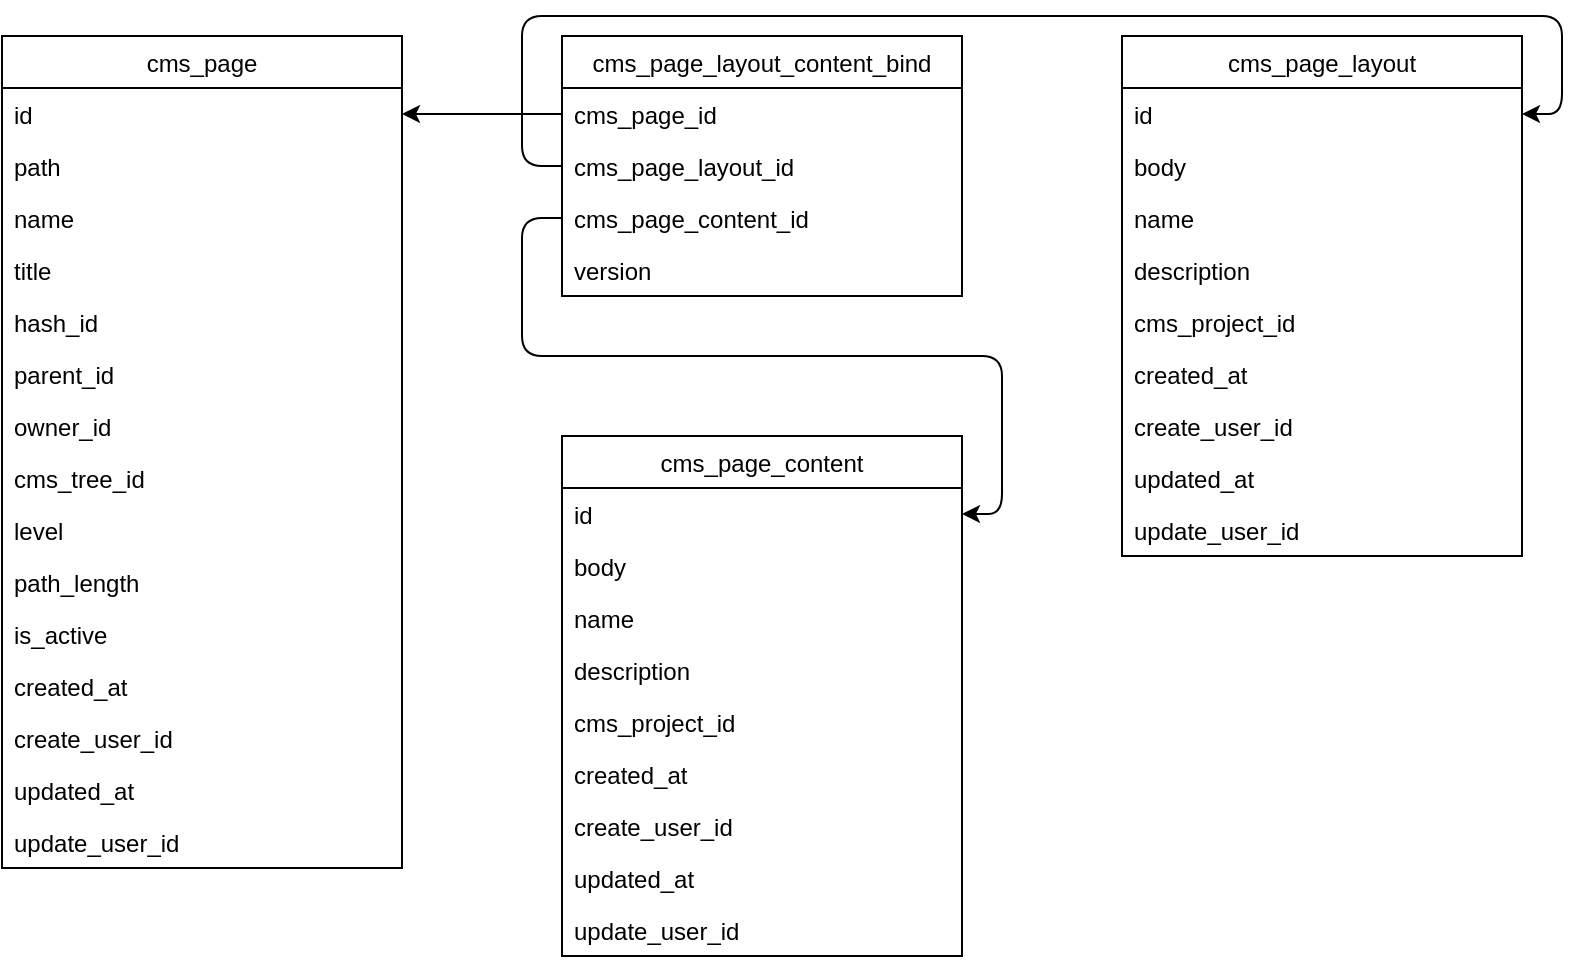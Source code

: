 <mxfile version="14.9.8" type="device"><diagram id="vmFTHvYqOSu2tKH4xOsN" name="Page-1"><mxGraphModel dx="1422" dy="771" grid="1" gridSize="10" guides="1" tooltips="1" connect="1" arrows="1" fold="1" page="1" pageScale="1" pageWidth="827" pageHeight="1169" math="0" shadow="0"><root><mxCell id="0"/><mxCell id="1" parent="0"/><mxCell id="6YLKdICL6UcyctjEJULU-2" value="cms_page" style="swimlane;fontStyle=0;childLayout=stackLayout;horizontal=1;startSize=26;horizontalStack=0;resizeParent=1;resizeParentMax=0;resizeLast=0;collapsible=1;marginBottom=0;" parent="1" vertex="1"><mxGeometry x="80" y="80" width="200" height="416" as="geometry"/></mxCell><mxCell id="6YLKdICL6UcyctjEJULU-3" value="id" style="text;strokeColor=none;fillColor=none;align=left;verticalAlign=top;spacingLeft=4;spacingRight=4;overflow=hidden;rotatable=0;points=[[0,0.5],[1,0.5]];portConstraint=eastwest;" parent="6YLKdICL6UcyctjEJULU-2" vertex="1"><mxGeometry y="26" width="200" height="26" as="geometry"/></mxCell><mxCell id="6YLKdICL6UcyctjEJULU-6" value="path" style="text;strokeColor=none;fillColor=none;align=left;verticalAlign=top;spacingLeft=4;spacingRight=4;overflow=hidden;rotatable=0;points=[[0,0.5],[1,0.5]];portConstraint=eastwest;" parent="6YLKdICL6UcyctjEJULU-2" vertex="1"><mxGeometry y="52" width="200" height="26" as="geometry"/></mxCell><mxCell id="6YLKdICL6UcyctjEJULU-4" value="name" style="text;strokeColor=none;fillColor=none;align=left;verticalAlign=top;spacingLeft=4;spacingRight=4;overflow=hidden;rotatable=0;points=[[0,0.5],[1,0.5]];portConstraint=eastwest;" parent="6YLKdICL6UcyctjEJULU-2" vertex="1"><mxGeometry y="78" width="200" height="26" as="geometry"/></mxCell><mxCell id="6YLKdICL6UcyctjEJULU-5" value="title" style="text;strokeColor=none;fillColor=none;align=left;verticalAlign=top;spacingLeft=4;spacingRight=4;overflow=hidden;rotatable=0;points=[[0,0.5],[1,0.5]];portConstraint=eastwest;" parent="6YLKdICL6UcyctjEJULU-2" vertex="1"><mxGeometry y="104" width="200" height="26" as="geometry"/></mxCell><mxCell id="6YLKdICL6UcyctjEJULU-8" value="hash_id" style="text;strokeColor=none;fillColor=none;align=left;verticalAlign=top;spacingLeft=4;spacingRight=4;overflow=hidden;rotatable=0;points=[[0,0.5],[1,0.5]];portConstraint=eastwest;" parent="6YLKdICL6UcyctjEJULU-2" vertex="1"><mxGeometry y="130" width="200" height="26" as="geometry"/></mxCell><mxCell id="6YLKdICL6UcyctjEJULU-9" value="parent_id" style="text;strokeColor=none;fillColor=none;align=left;verticalAlign=top;spacingLeft=4;spacingRight=4;overflow=hidden;rotatable=0;points=[[0,0.5],[1,0.5]];portConstraint=eastwest;" parent="6YLKdICL6UcyctjEJULU-2" vertex="1"><mxGeometry y="156" width="200" height="26" as="geometry"/></mxCell><mxCell id="6YLKdICL6UcyctjEJULU-10" value="owner_id" style="text;strokeColor=none;fillColor=none;align=left;verticalAlign=top;spacingLeft=4;spacingRight=4;overflow=hidden;rotatable=0;points=[[0,0.5],[1,0.5]];portConstraint=eastwest;" parent="6YLKdICL6UcyctjEJULU-2" vertex="1"><mxGeometry y="182" width="200" height="26" as="geometry"/></mxCell><mxCell id="6YLKdICL6UcyctjEJULU-11" value="cms_tree_id" style="text;strokeColor=none;fillColor=none;align=left;verticalAlign=top;spacingLeft=4;spacingRight=4;overflow=hidden;rotatable=0;points=[[0,0.5],[1,0.5]];portConstraint=eastwest;" parent="6YLKdICL6UcyctjEJULU-2" vertex="1"><mxGeometry y="208" width="200" height="26" as="geometry"/></mxCell><mxCell id="6YLKdICL6UcyctjEJULU-12" value="level" style="text;strokeColor=none;fillColor=none;align=left;verticalAlign=top;spacingLeft=4;spacingRight=4;overflow=hidden;rotatable=0;points=[[0,0.5],[1,0.5]];portConstraint=eastwest;" parent="6YLKdICL6UcyctjEJULU-2" vertex="1"><mxGeometry y="234" width="200" height="26" as="geometry"/></mxCell><mxCell id="6YLKdICL6UcyctjEJULU-13" value="path_length" style="text;strokeColor=none;fillColor=none;align=left;verticalAlign=top;spacingLeft=4;spacingRight=4;overflow=hidden;rotatable=0;points=[[0,0.5],[1,0.5]];portConstraint=eastwest;" parent="6YLKdICL6UcyctjEJULU-2" vertex="1"><mxGeometry y="260" width="200" height="26" as="geometry"/></mxCell><mxCell id="6YLKdICL6UcyctjEJULU-14" value="is_active" style="text;strokeColor=none;fillColor=none;align=left;verticalAlign=top;spacingLeft=4;spacingRight=4;overflow=hidden;rotatable=0;points=[[0,0.5],[1,0.5]];portConstraint=eastwest;" parent="6YLKdICL6UcyctjEJULU-2" vertex="1"><mxGeometry y="286" width="200" height="26" as="geometry"/></mxCell><mxCell id="6YLKdICL6UcyctjEJULU-15" value="created_at" style="text;strokeColor=none;fillColor=none;align=left;verticalAlign=top;spacingLeft=4;spacingRight=4;overflow=hidden;rotatable=0;points=[[0,0.5],[1,0.5]];portConstraint=eastwest;" parent="6YLKdICL6UcyctjEJULU-2" vertex="1"><mxGeometry y="312" width="200" height="26" as="geometry"/></mxCell><mxCell id="6YLKdICL6UcyctjEJULU-16" value="create_user_id" style="text;strokeColor=none;fillColor=none;align=left;verticalAlign=top;spacingLeft=4;spacingRight=4;overflow=hidden;rotatable=0;points=[[0,0.5],[1,0.5]];portConstraint=eastwest;" parent="6YLKdICL6UcyctjEJULU-2" vertex="1"><mxGeometry y="338" width="200" height="26" as="geometry"/></mxCell><mxCell id="yCxE5HMwuan-uRQs8FY1-29" value="updated_at" style="text;strokeColor=none;fillColor=none;align=left;verticalAlign=top;spacingLeft=4;spacingRight=4;overflow=hidden;rotatable=0;points=[[0,0.5],[1,0.5]];portConstraint=eastwest;" vertex="1" parent="6YLKdICL6UcyctjEJULU-2"><mxGeometry y="364" width="200" height="26" as="geometry"/></mxCell><mxCell id="yCxE5HMwuan-uRQs8FY1-30" value="update_user_id" style="text;strokeColor=none;fillColor=none;align=left;verticalAlign=top;spacingLeft=4;spacingRight=4;overflow=hidden;rotatable=0;points=[[0,0.5],[1,0.5]];portConstraint=eastwest;" vertex="1" parent="6YLKdICL6UcyctjEJULU-2"><mxGeometry y="390" width="200" height="26" as="geometry"/></mxCell><mxCell id="yCxE5HMwuan-uRQs8FY1-1" value="cms_page_layout_content_bind" style="swimlane;fontStyle=0;childLayout=stackLayout;horizontal=1;startSize=26;horizontalStack=0;resizeParent=1;resizeParentMax=0;resizeLast=0;collapsible=1;marginBottom=0;" vertex="1" parent="1"><mxGeometry x="360" y="80" width="200" height="130" as="geometry"/></mxCell><mxCell id="yCxE5HMwuan-uRQs8FY1-3" value="cms_page_id" style="text;strokeColor=none;fillColor=none;align=left;verticalAlign=top;spacingLeft=4;spacingRight=4;overflow=hidden;rotatable=0;points=[[0,0.5],[1,0.5]];portConstraint=eastwest;" vertex="1" parent="yCxE5HMwuan-uRQs8FY1-1"><mxGeometry y="26" width="200" height="26" as="geometry"/></mxCell><mxCell id="yCxE5HMwuan-uRQs8FY1-4" value="cms_page_layout_id" style="text;strokeColor=none;fillColor=none;align=left;verticalAlign=top;spacingLeft=4;spacingRight=4;overflow=hidden;rotatable=0;points=[[0,0.5],[1,0.5]];portConstraint=eastwest;" vertex="1" parent="yCxE5HMwuan-uRQs8FY1-1"><mxGeometry y="52" width="200" height="26" as="geometry"/></mxCell><mxCell id="yCxE5HMwuan-uRQs8FY1-13" value="cms_page_content_id" style="text;strokeColor=none;fillColor=none;align=left;verticalAlign=top;spacingLeft=4;spacingRight=4;overflow=hidden;rotatable=0;points=[[0,0.5],[1,0.5]];portConstraint=eastwest;" vertex="1" parent="yCxE5HMwuan-uRQs8FY1-1"><mxGeometry y="78" width="200" height="26" as="geometry"/></mxCell><mxCell id="yCxE5HMwuan-uRQs8FY1-16" value="version" style="text;strokeColor=none;fillColor=none;align=left;verticalAlign=top;spacingLeft=4;spacingRight=4;overflow=hidden;rotatable=0;points=[[0,0.5],[1,0.5]];portConstraint=eastwest;" vertex="1" parent="yCxE5HMwuan-uRQs8FY1-1"><mxGeometry y="104" width="200" height="26" as="geometry"/></mxCell><mxCell id="yCxE5HMwuan-uRQs8FY1-5" value="cms_page_layout" style="swimlane;fontStyle=0;childLayout=stackLayout;horizontal=1;startSize=26;horizontalStack=0;resizeParent=1;resizeParentMax=0;resizeLast=0;collapsible=1;marginBottom=0;" vertex="1" parent="1"><mxGeometry x="640" y="80" width="200" height="260" as="geometry"/></mxCell><mxCell id="yCxE5HMwuan-uRQs8FY1-6" value="id" style="text;strokeColor=none;fillColor=none;align=left;verticalAlign=top;spacingLeft=4;spacingRight=4;overflow=hidden;rotatable=0;points=[[0,0.5],[1,0.5]];portConstraint=eastwest;" vertex="1" parent="yCxE5HMwuan-uRQs8FY1-5"><mxGeometry y="26" width="200" height="26" as="geometry"/></mxCell><mxCell id="yCxE5HMwuan-uRQs8FY1-7" value="body" style="text;strokeColor=none;fillColor=none;align=left;verticalAlign=top;spacingLeft=4;spacingRight=4;overflow=hidden;rotatable=0;points=[[0,0.5],[1,0.5]];portConstraint=eastwest;" vertex="1" parent="yCxE5HMwuan-uRQs8FY1-5"><mxGeometry y="52" width="200" height="26" as="geometry"/></mxCell><mxCell id="yCxE5HMwuan-uRQs8FY1-32" value="name" style="text;strokeColor=none;fillColor=none;align=left;verticalAlign=top;spacingLeft=4;spacingRight=4;overflow=hidden;rotatable=0;points=[[0,0.5],[1,0.5]];portConstraint=eastwest;" vertex="1" parent="yCxE5HMwuan-uRQs8FY1-5"><mxGeometry y="78" width="200" height="26" as="geometry"/></mxCell><mxCell id="yCxE5HMwuan-uRQs8FY1-33" value="description" style="text;strokeColor=none;fillColor=none;align=left;verticalAlign=top;spacingLeft=4;spacingRight=4;overflow=hidden;rotatable=0;points=[[0,0.5],[1,0.5]];portConstraint=eastwest;" vertex="1" parent="yCxE5HMwuan-uRQs8FY1-5"><mxGeometry y="104" width="200" height="26" as="geometry"/></mxCell><mxCell id="yCxE5HMwuan-uRQs8FY1-31" value="cms_project_id" style="text;strokeColor=none;fillColor=none;align=left;verticalAlign=top;spacingLeft=4;spacingRight=4;overflow=hidden;rotatable=0;points=[[0,0.5],[1,0.5]];portConstraint=eastwest;" vertex="1" parent="yCxE5HMwuan-uRQs8FY1-5"><mxGeometry y="130" width="200" height="26" as="geometry"/></mxCell><mxCell id="yCxE5HMwuan-uRQs8FY1-19" value="created_at" style="text;strokeColor=none;fillColor=none;align=left;verticalAlign=top;spacingLeft=4;spacingRight=4;overflow=hidden;rotatable=0;points=[[0,0.5],[1,0.5]];portConstraint=eastwest;" vertex="1" parent="yCxE5HMwuan-uRQs8FY1-5"><mxGeometry y="156" width="200" height="26" as="geometry"/></mxCell><mxCell id="yCxE5HMwuan-uRQs8FY1-20" value="create_user_id" style="text;strokeColor=none;fillColor=none;align=left;verticalAlign=top;spacingLeft=4;spacingRight=4;overflow=hidden;rotatable=0;points=[[0,0.5],[1,0.5]];portConstraint=eastwest;" vertex="1" parent="yCxE5HMwuan-uRQs8FY1-5"><mxGeometry y="182" width="200" height="26" as="geometry"/></mxCell><mxCell id="yCxE5HMwuan-uRQs8FY1-25" value="updated_at" style="text;strokeColor=none;fillColor=none;align=left;verticalAlign=top;spacingLeft=4;spacingRight=4;overflow=hidden;rotatable=0;points=[[0,0.5],[1,0.5]];portConstraint=eastwest;" vertex="1" parent="yCxE5HMwuan-uRQs8FY1-5"><mxGeometry y="208" width="200" height="26" as="geometry"/></mxCell><mxCell id="yCxE5HMwuan-uRQs8FY1-26" value="update_user_id" style="text;strokeColor=none;fillColor=none;align=left;verticalAlign=top;spacingLeft=4;spacingRight=4;overflow=hidden;rotatable=0;points=[[0,0.5],[1,0.5]];portConstraint=eastwest;" vertex="1" parent="yCxE5HMwuan-uRQs8FY1-5"><mxGeometry y="234" width="200" height="26" as="geometry"/></mxCell><mxCell id="yCxE5HMwuan-uRQs8FY1-9" value="cms_page_content" style="swimlane;fontStyle=0;childLayout=stackLayout;horizontal=1;startSize=26;horizontalStack=0;resizeParent=1;resizeParentMax=0;resizeLast=0;collapsible=1;marginBottom=0;" vertex="1" parent="1"><mxGeometry x="360" y="280" width="200" height="260" as="geometry"/></mxCell><mxCell id="yCxE5HMwuan-uRQs8FY1-10" value="id" style="text;strokeColor=none;fillColor=none;align=left;verticalAlign=top;spacingLeft=4;spacingRight=4;overflow=hidden;rotatable=0;points=[[0,0.5],[1,0.5]];portConstraint=eastwest;" vertex="1" parent="yCxE5HMwuan-uRQs8FY1-9"><mxGeometry y="26" width="200" height="26" as="geometry"/></mxCell><mxCell id="yCxE5HMwuan-uRQs8FY1-11" value="body" style="text;strokeColor=none;fillColor=none;align=left;verticalAlign=top;spacingLeft=4;spacingRight=4;overflow=hidden;rotatable=0;points=[[0,0.5],[1,0.5]];portConstraint=eastwest;" vertex="1" parent="yCxE5HMwuan-uRQs8FY1-9"><mxGeometry y="52" width="200" height="26" as="geometry"/></mxCell><mxCell id="yCxE5HMwuan-uRQs8FY1-34" value="name" style="text;strokeColor=none;fillColor=none;align=left;verticalAlign=top;spacingLeft=4;spacingRight=4;overflow=hidden;rotatable=0;points=[[0,0.5],[1,0.5]];portConstraint=eastwest;" vertex="1" parent="yCxE5HMwuan-uRQs8FY1-9"><mxGeometry y="78" width="200" height="26" as="geometry"/></mxCell><mxCell id="yCxE5HMwuan-uRQs8FY1-35" value="description" style="text;strokeColor=none;fillColor=none;align=left;verticalAlign=top;spacingLeft=4;spacingRight=4;overflow=hidden;rotatable=0;points=[[0,0.5],[1,0.5]];portConstraint=eastwest;" vertex="1" parent="yCxE5HMwuan-uRQs8FY1-9"><mxGeometry y="104" width="200" height="26" as="geometry"/></mxCell><mxCell id="yCxE5HMwuan-uRQs8FY1-37" value="cms_project_id" style="text;strokeColor=none;fillColor=none;align=left;verticalAlign=top;spacingLeft=4;spacingRight=4;overflow=hidden;rotatable=0;points=[[0,0.5],[1,0.5]];portConstraint=eastwest;" vertex="1" parent="yCxE5HMwuan-uRQs8FY1-9"><mxGeometry y="130" width="200" height="26" as="geometry"/></mxCell><mxCell id="yCxE5HMwuan-uRQs8FY1-21" value="created_at" style="text;strokeColor=none;fillColor=none;align=left;verticalAlign=top;spacingLeft=4;spacingRight=4;overflow=hidden;rotatable=0;points=[[0,0.5],[1,0.5]];portConstraint=eastwest;" vertex="1" parent="yCxE5HMwuan-uRQs8FY1-9"><mxGeometry y="156" width="200" height="26" as="geometry"/></mxCell><mxCell id="yCxE5HMwuan-uRQs8FY1-22" value="create_user_id" style="text;strokeColor=none;fillColor=none;align=left;verticalAlign=top;spacingLeft=4;spacingRight=4;overflow=hidden;rotatable=0;points=[[0,0.5],[1,0.5]];portConstraint=eastwest;" vertex="1" parent="yCxE5HMwuan-uRQs8FY1-9"><mxGeometry y="182" width="200" height="26" as="geometry"/></mxCell><mxCell id="yCxE5HMwuan-uRQs8FY1-27" value="updated_at" style="text;strokeColor=none;fillColor=none;align=left;verticalAlign=top;spacingLeft=4;spacingRight=4;overflow=hidden;rotatable=0;points=[[0,0.5],[1,0.5]];portConstraint=eastwest;" vertex="1" parent="yCxE5HMwuan-uRQs8FY1-9"><mxGeometry y="208" width="200" height="26" as="geometry"/></mxCell><mxCell id="yCxE5HMwuan-uRQs8FY1-28" value="update_user_id" style="text;strokeColor=none;fillColor=none;align=left;verticalAlign=top;spacingLeft=4;spacingRight=4;overflow=hidden;rotatable=0;points=[[0,0.5],[1,0.5]];portConstraint=eastwest;" vertex="1" parent="yCxE5HMwuan-uRQs8FY1-9"><mxGeometry y="234" width="200" height="26" as="geometry"/></mxCell><mxCell id="yCxE5HMwuan-uRQs8FY1-14" value="" style="endArrow=classic;html=1;exitX=0;exitY=0.5;exitDx=0;exitDy=0;entryX=1;entryY=0.5;entryDx=0;entryDy=0;" edge="1" parent="1" source="yCxE5HMwuan-uRQs8FY1-4" target="yCxE5HMwuan-uRQs8FY1-6"><mxGeometry width="50" height="50" relative="1" as="geometry"><mxPoint x="450" y="440" as="sourcePoint"/><mxPoint x="500" y="390" as="targetPoint"/><Array as="points"><mxPoint x="340" y="145"/><mxPoint x="340" y="70"/><mxPoint x="860" y="70"/><mxPoint x="860" y="119"/></Array></mxGeometry></mxCell><mxCell id="yCxE5HMwuan-uRQs8FY1-24" value="" style="endArrow=classic;html=1;exitX=0;exitY=0.5;exitDx=0;exitDy=0;entryX=1;entryY=0.5;entryDx=0;entryDy=0;" edge="1" parent="1" source="yCxE5HMwuan-uRQs8FY1-13" target="yCxE5HMwuan-uRQs8FY1-10"><mxGeometry width="50" height="50" relative="1" as="geometry"><mxPoint x="430" y="380" as="sourcePoint"/><mxPoint x="840" y="320" as="targetPoint"/><Array as="points"><mxPoint x="340" y="171"/><mxPoint x="340" y="240"/><mxPoint x="580" y="240"/><mxPoint x="580" y="319"/></Array></mxGeometry></mxCell><mxCell id="yCxE5HMwuan-uRQs8FY1-36" value="" style="endArrow=classic;html=1;entryX=1;entryY=0.5;entryDx=0;entryDy=0;exitX=0;exitY=0.5;exitDx=0;exitDy=0;" edge="1" parent="1" source="yCxE5HMwuan-uRQs8FY1-3" target="6YLKdICL6UcyctjEJULU-3"><mxGeometry width="50" height="50" relative="1" as="geometry"><mxPoint x="730" y="500" as="sourcePoint"/><mxPoint x="780" y="450" as="targetPoint"/></mxGeometry></mxCell></root></mxGraphModel></diagram></mxfile>